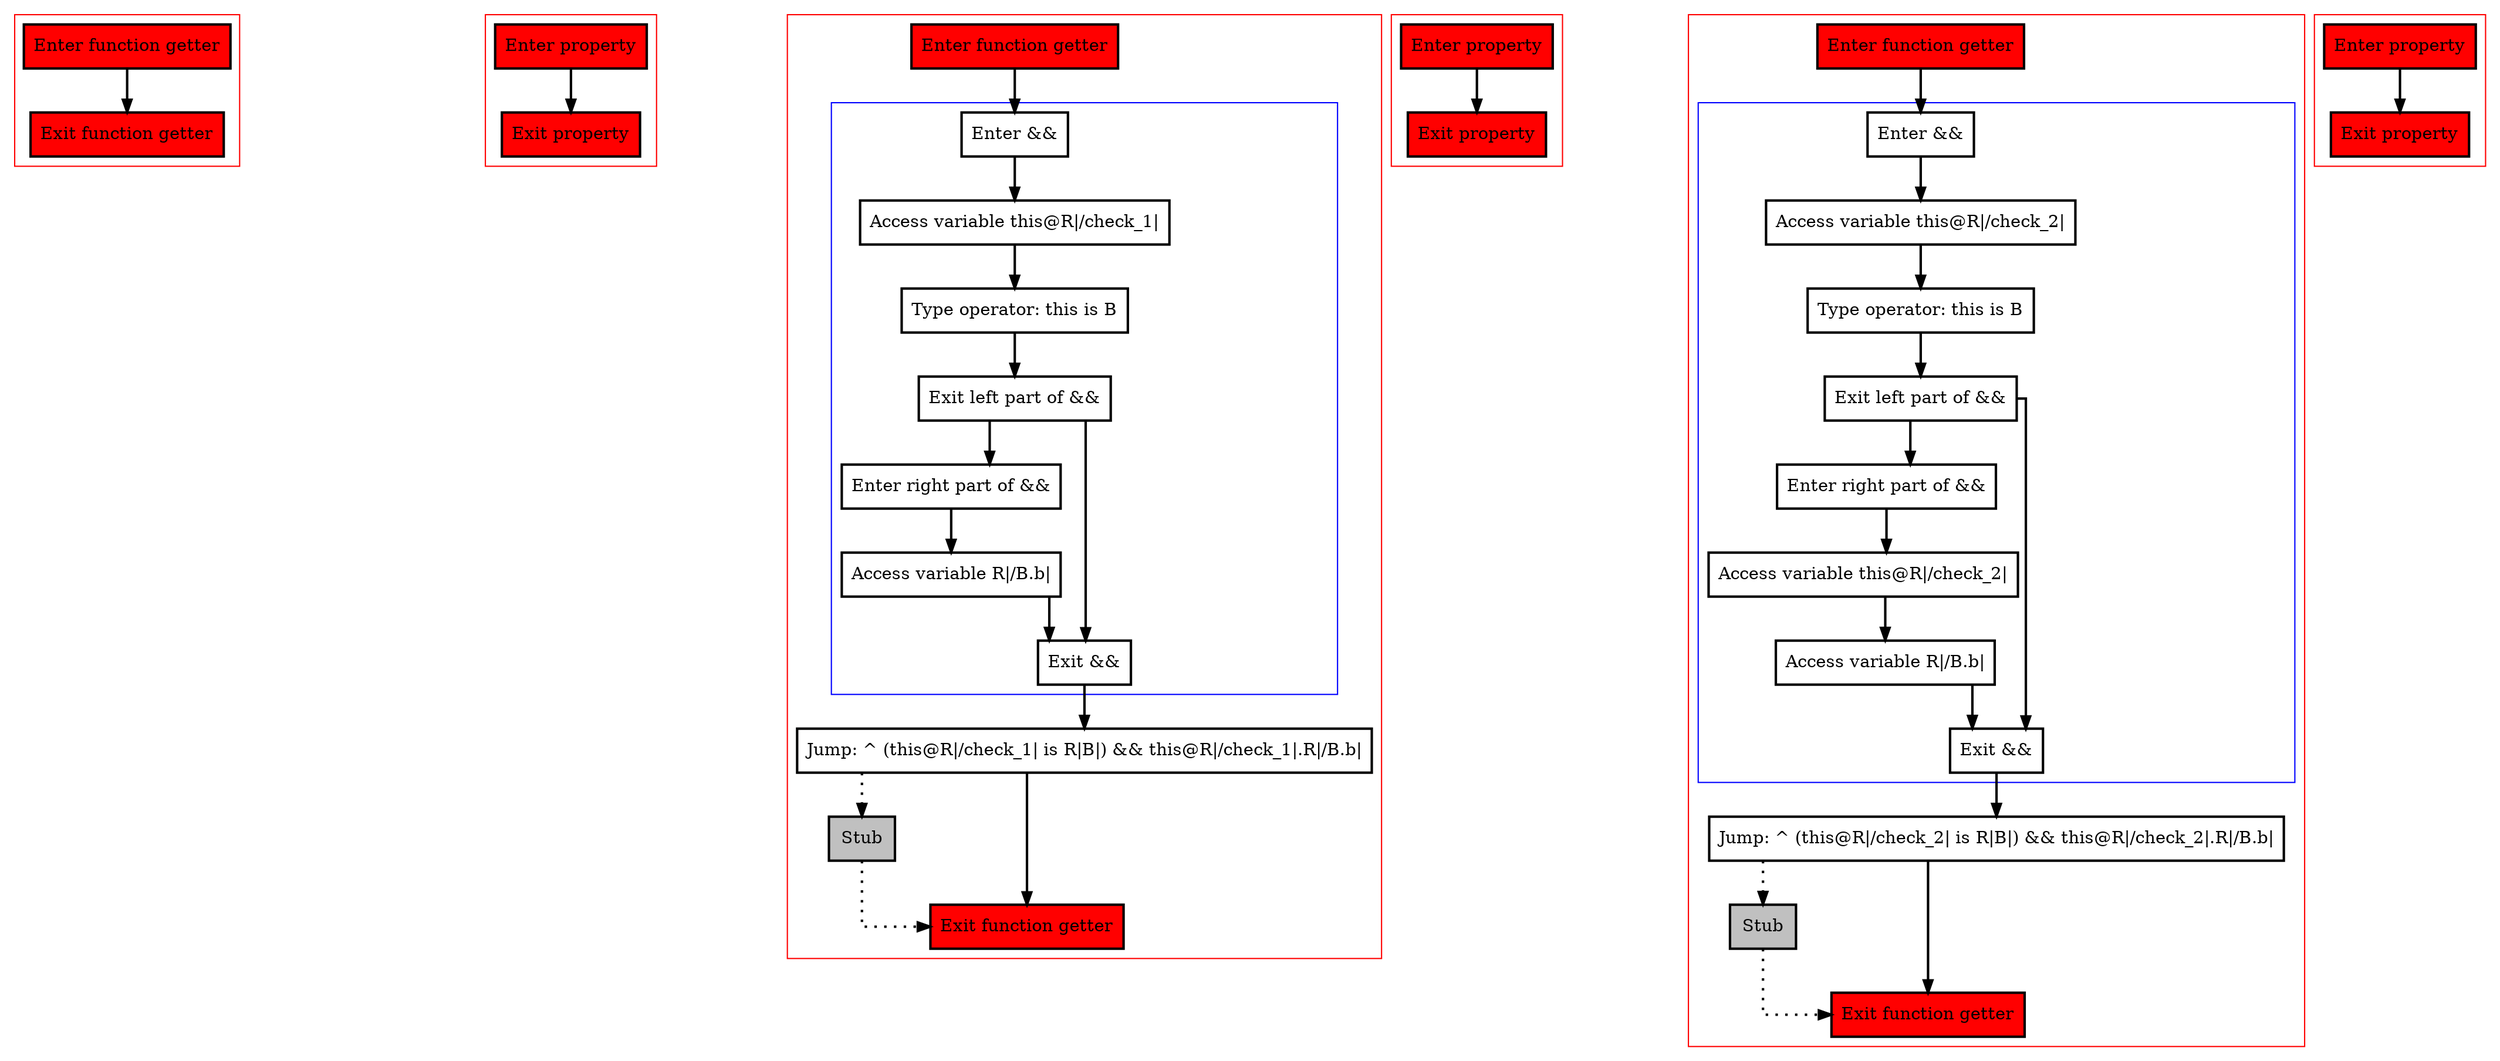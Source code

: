 digraph thisOfExtensionProperty_kt {
    graph [splines=ortho nodesep=3]
    node [shape=box penwidth=2]
    edge [penwidth=2]

    subgraph cluster_0 {
        color=red
        0 [label="Enter function getter" style="filled" fillcolor=red];
        1 [label="Exit function getter" style="filled" fillcolor=red];
    }

    0 -> {1};

    subgraph cluster_1 {
        color=red
        2 [label="Enter property" style="filled" fillcolor=red];
        3 [label="Exit property" style="filled" fillcolor=red];
    }

    2 -> {3};

    subgraph cluster_2 {
        color=red
        4 [label="Enter function getter" style="filled" fillcolor=red];
        subgraph cluster_3 {
            color=blue
            5 [label="Enter &&"];
            6 [label="Access variable this@R|/check_1|"];
            7 [label="Type operator: this is B"];
            8 [label="Exit left part of &&"];
            9 [label="Enter right part of &&"];
            10 [label="Access variable R|/B.b|"];
            11 [label="Exit &&"];
        }
        12 [label="Jump: ^ (this@R|/check_1| is R|B|) && this@R|/check_1|.R|/B.b|"];
        13 [label="Stub" style="filled" fillcolor=gray];
        14 [label="Exit function getter" style="filled" fillcolor=red];
    }

    4 -> {5};
    5 -> {6};
    6 -> {7};
    7 -> {8};
    8 -> {11 9};
    9 -> {10};
    10 -> {11};
    11 -> {12};
    12 -> {14};
    12 -> {13} [style=dotted];
    13 -> {14} [style=dotted];

    subgraph cluster_4 {
        color=red
        15 [label="Enter property" style="filled" fillcolor=red];
        16 [label="Exit property" style="filled" fillcolor=red];
    }

    15 -> {16};

    subgraph cluster_5 {
        color=red
        17 [label="Enter function getter" style="filled" fillcolor=red];
        subgraph cluster_6 {
            color=blue
            18 [label="Enter &&"];
            19 [label="Access variable this@R|/check_2|"];
            20 [label="Type operator: this is B"];
            21 [label="Exit left part of &&"];
            22 [label="Enter right part of &&"];
            23 [label="Access variable this@R|/check_2|"];
            24 [label="Access variable R|/B.b|"];
            25 [label="Exit &&"];
        }
        26 [label="Jump: ^ (this@R|/check_2| is R|B|) && this@R|/check_2|.R|/B.b|"];
        27 [label="Stub" style="filled" fillcolor=gray];
        28 [label="Exit function getter" style="filled" fillcolor=red];
    }

    17 -> {18};
    18 -> {19};
    19 -> {20};
    20 -> {21};
    21 -> {25 22};
    22 -> {23};
    23 -> {24};
    24 -> {25};
    25 -> {26};
    26 -> {28};
    26 -> {27} [style=dotted];
    27 -> {28} [style=dotted];

    subgraph cluster_7 {
        color=red
        29 [label="Enter property" style="filled" fillcolor=red];
        30 [label="Exit property" style="filled" fillcolor=red];
    }

    29 -> {30};

}
